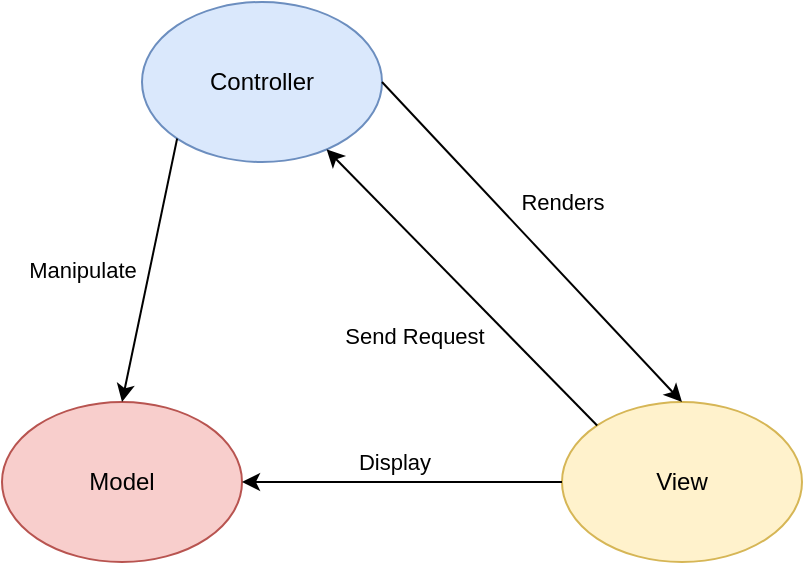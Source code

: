 <mxfile version="24.2.1" type="device">
  <diagram name="Page-1" id="rJyJ1BuYg16nKiaQYhI6">
    <mxGraphModel dx="1386" dy="871" grid="1" gridSize="10" guides="1" tooltips="1" connect="1" arrows="1" fold="1" page="1" pageScale="1" pageWidth="850" pageHeight="1100" math="0" shadow="0">
      <root>
        <mxCell id="0" />
        <mxCell id="1" parent="0" />
        <mxCell id="T_-uD8svrYDQQ7CkaiLS-2" value="Model" style="ellipse;whiteSpace=wrap;html=1;fillColor=#f8cecc;strokeColor=#b85450;" vertex="1" parent="1">
          <mxGeometry x="290" y="370" width="120" height="80" as="geometry" />
        </mxCell>
        <mxCell id="T_-uD8svrYDQQ7CkaiLS-3" value="View" style="ellipse;whiteSpace=wrap;html=1;fillColor=#fff2cc;strokeColor=#d6b656;" vertex="1" parent="1">
          <mxGeometry x="570" y="370" width="120" height="80" as="geometry" />
        </mxCell>
        <mxCell id="T_-uD8svrYDQQ7CkaiLS-4" value="Controller" style="ellipse;whiteSpace=wrap;html=1;fillColor=#dae8fc;strokeColor=#6c8ebf;" vertex="1" parent="1">
          <mxGeometry x="360" y="170" width="120" height="80" as="geometry" />
        </mxCell>
        <mxCell id="T_-uD8svrYDQQ7CkaiLS-5" value="" style="endArrow=classic;html=1;rounded=0;exitX=0;exitY=0.5;exitDx=0;exitDy=0;entryX=1;entryY=0.5;entryDx=0;entryDy=0;" edge="1" parent="1" source="T_-uD8svrYDQQ7CkaiLS-3" target="T_-uD8svrYDQQ7CkaiLS-2">
          <mxGeometry width="50" height="50" relative="1" as="geometry">
            <mxPoint x="400" y="470" as="sourcePoint" />
            <mxPoint x="450" y="420" as="targetPoint" />
          </mxGeometry>
        </mxCell>
        <mxCell id="T_-uD8svrYDQQ7CkaiLS-6" value="Display" style="edgeLabel;html=1;align=center;verticalAlign=middle;resizable=0;points=[];" vertex="1" connectable="0" parent="T_-uD8svrYDQQ7CkaiLS-5">
          <mxGeometry x="0.2" relative="1" as="geometry">
            <mxPoint x="12" y="-10" as="offset" />
          </mxGeometry>
        </mxCell>
        <mxCell id="T_-uD8svrYDQQ7CkaiLS-8" value="" style="endArrow=classic;html=1;rounded=0;exitX=0;exitY=1;exitDx=0;exitDy=0;entryX=0.5;entryY=0;entryDx=0;entryDy=0;" edge="1" parent="1" source="T_-uD8svrYDQQ7CkaiLS-4" target="T_-uD8svrYDQQ7CkaiLS-2">
          <mxGeometry width="50" height="50" relative="1" as="geometry">
            <mxPoint x="400" y="470" as="sourcePoint" />
            <mxPoint x="450" y="420" as="targetPoint" />
          </mxGeometry>
        </mxCell>
        <mxCell id="T_-uD8svrYDQQ7CkaiLS-13" value="Manipulate" style="edgeLabel;html=1;align=center;verticalAlign=middle;resizable=0;points=[];" vertex="1" connectable="0" parent="T_-uD8svrYDQQ7CkaiLS-8">
          <mxGeometry x="-0.013" y="1" relative="1" as="geometry">
            <mxPoint x="-35" as="offset" />
          </mxGeometry>
        </mxCell>
        <mxCell id="T_-uD8svrYDQQ7CkaiLS-9" value="" style="endArrow=classic;html=1;rounded=0;exitX=1;exitY=0.5;exitDx=0;exitDy=0;entryX=0.5;entryY=0;entryDx=0;entryDy=0;" edge="1" parent="1" source="T_-uD8svrYDQQ7CkaiLS-4" target="T_-uD8svrYDQQ7CkaiLS-3">
          <mxGeometry width="50" height="50" relative="1" as="geometry">
            <mxPoint x="400" y="470" as="sourcePoint" />
            <mxPoint x="450" y="420" as="targetPoint" />
          </mxGeometry>
        </mxCell>
        <mxCell id="T_-uD8svrYDQQ7CkaiLS-12" value="Renders" style="edgeLabel;html=1;align=center;verticalAlign=middle;resizable=0;points=[];" vertex="1" connectable="0" parent="T_-uD8svrYDQQ7CkaiLS-9">
          <mxGeometry x="-0.097" y="-1" relative="1" as="geometry">
            <mxPoint x="23" y="-13" as="offset" />
          </mxGeometry>
        </mxCell>
        <mxCell id="T_-uD8svrYDQQ7CkaiLS-10" value="" style="endArrow=classic;html=1;rounded=0;entryX=0.769;entryY=0.921;entryDx=0;entryDy=0;exitX=0;exitY=0;exitDx=0;exitDy=0;entryPerimeter=0;" edge="1" parent="1" source="T_-uD8svrYDQQ7CkaiLS-3" target="T_-uD8svrYDQQ7CkaiLS-4">
          <mxGeometry width="50" height="50" relative="1" as="geometry">
            <mxPoint x="400" y="470" as="sourcePoint" />
            <mxPoint x="450" y="420" as="targetPoint" />
          </mxGeometry>
        </mxCell>
        <mxCell id="T_-uD8svrYDQQ7CkaiLS-11" value="Send Request" style="edgeLabel;html=1;align=center;verticalAlign=middle;resizable=0;points=[];" vertex="1" connectable="0" parent="T_-uD8svrYDQQ7CkaiLS-10">
          <mxGeometry x="0.029" y="4" relative="1" as="geometry">
            <mxPoint x="-19" y="23" as="offset" />
          </mxGeometry>
        </mxCell>
      </root>
    </mxGraphModel>
  </diagram>
</mxfile>
